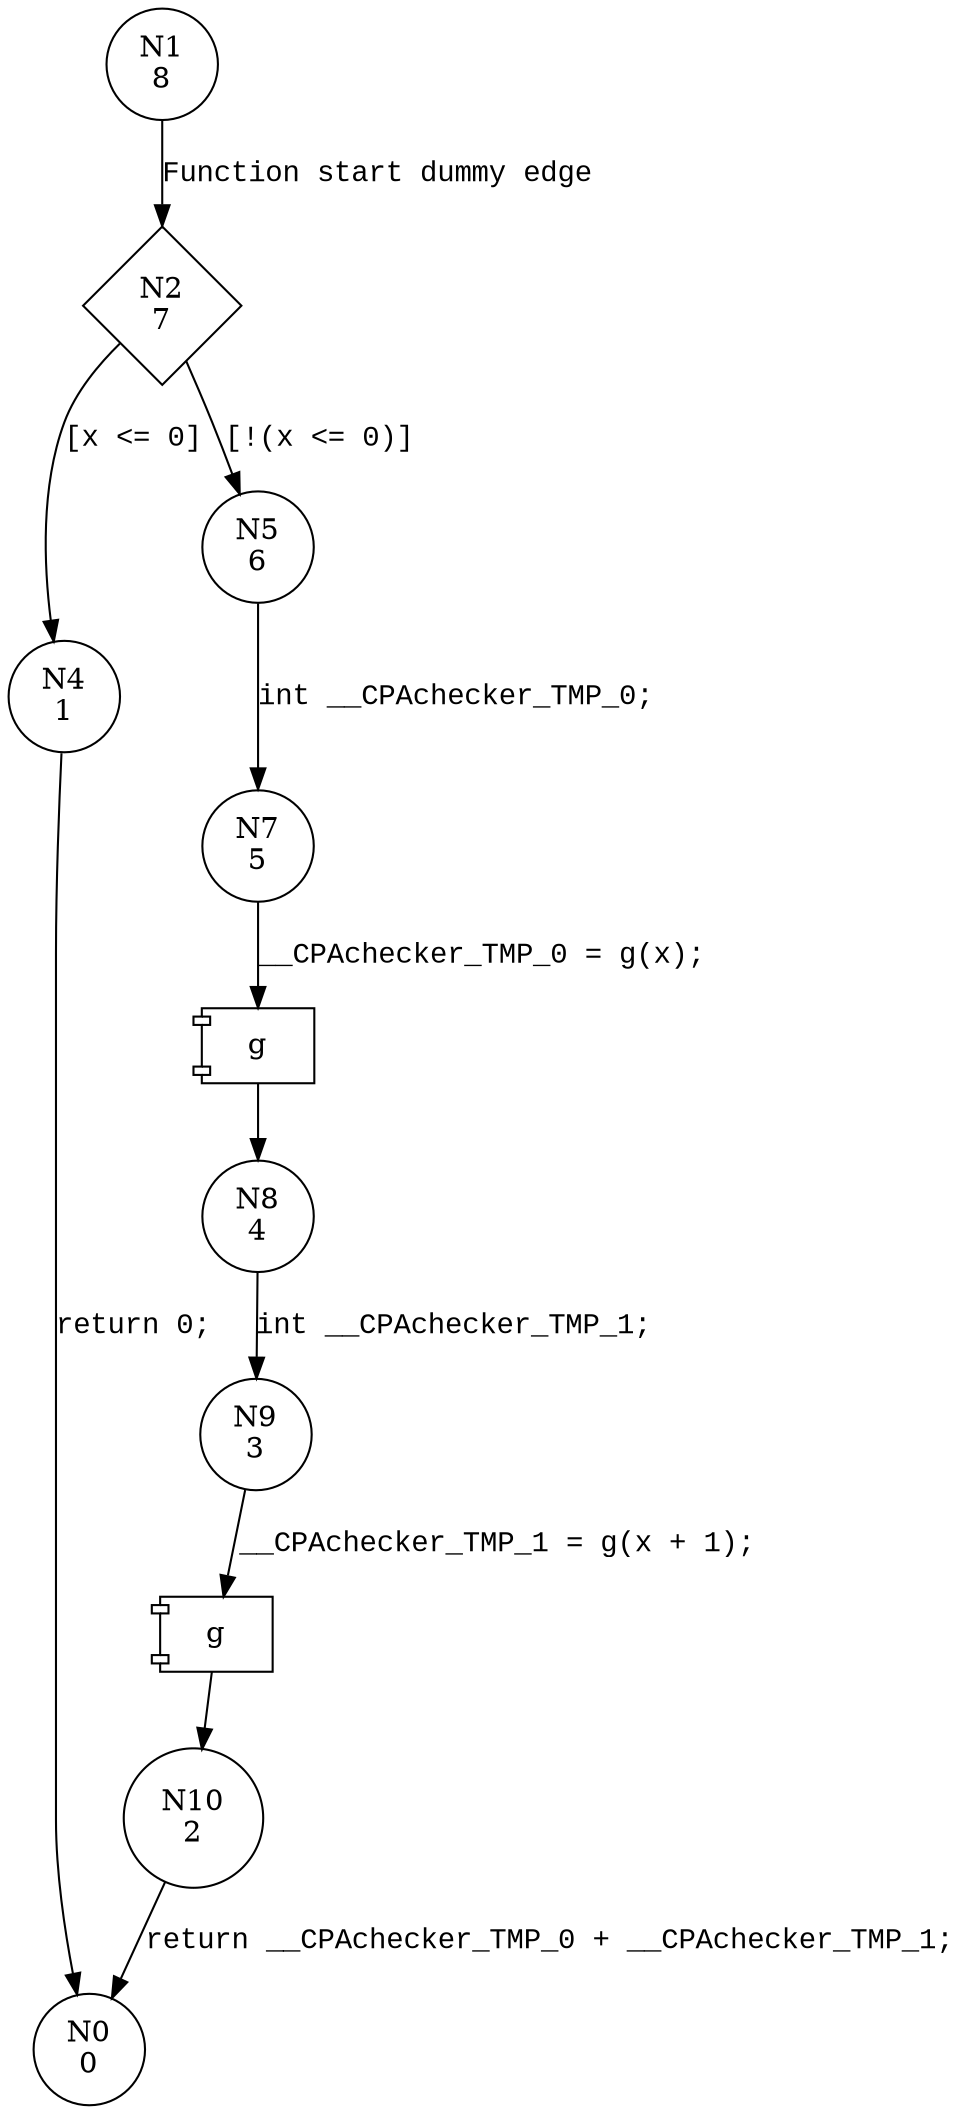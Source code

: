 digraph f {
1 [shape="circle" label="N1\n8"]
2 [shape="diamond" label="N2\n7"]
4 [shape="circle" label="N4\n1"]
5 [shape="circle" label="N5\n6"]
7 [shape="circle" label="N7\n5"]
8 [shape="circle" label="N8\n4"]
9 [shape="circle" label="N9\n3"]
10 [shape="circle" label="N10\n2"]
0 [shape="circle" label="N0\n0"]
1 -> 2 [label="Function start dummy edge" fontname="Courier New"]
2 -> 4 [label="[x <= 0]" fontname="Courier New"]
2 -> 5 [label="[!(x <= 0)]" fontname="Courier New"]
100001 [shape="component" label="g"]
7 -> 100001 [label="__CPAchecker_TMP_0 = g(x);" fontname="Courier New"]
100001 -> 8 [label="" fontname="Courier New"]
100002 [shape="component" label="g"]
9 -> 100002 [label="__CPAchecker_TMP_1 = g(x + 1);" fontname="Courier New"]
100002 -> 10 [label="" fontname="Courier New"]
4 -> 0 [label="return 0;" fontname="Courier New"]
5 -> 7 [label="int __CPAchecker_TMP_0;" fontname="Courier New"]
8 -> 9 [label="int __CPAchecker_TMP_1;" fontname="Courier New"]
10 -> 0 [label="return __CPAchecker_TMP_0 + __CPAchecker_TMP_1;" fontname="Courier New"]
}
